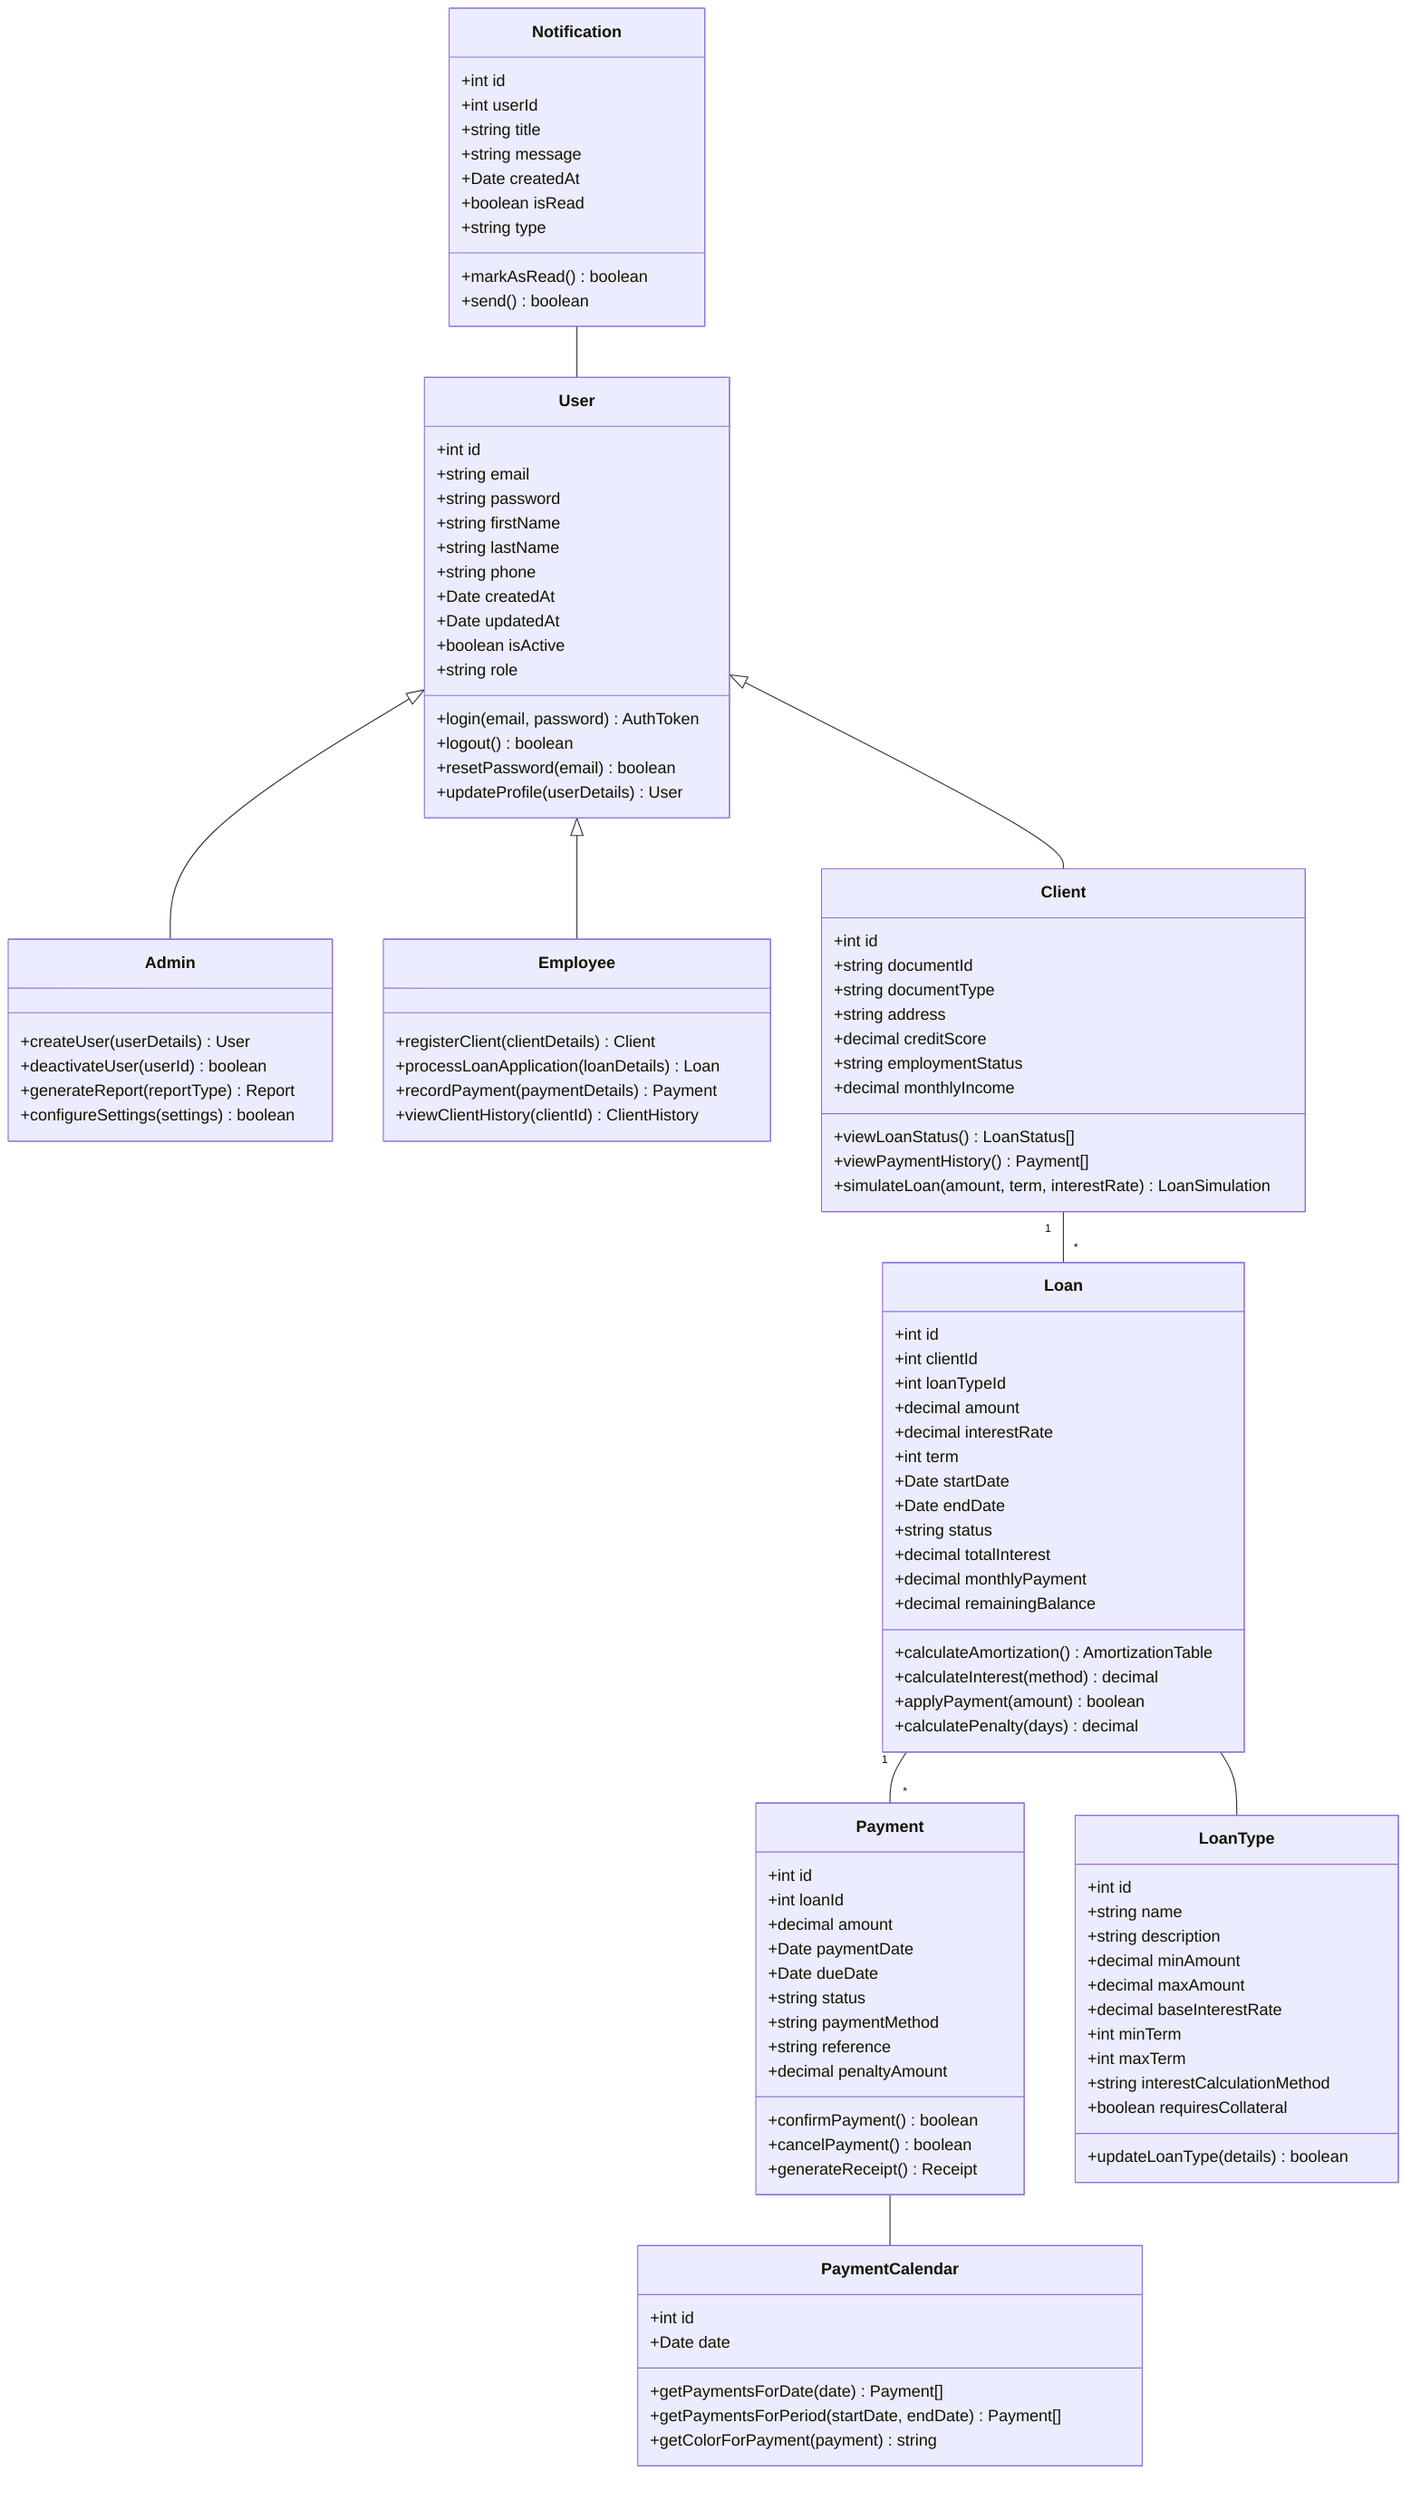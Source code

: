 classDiagram
    User <|-- Admin
    User <|-- Employee
    User <|-- Client
    Client "1" -- "*" Loan
    Loan "1" -- "*" Payment
    Loan -- LoanType
    Notification -- User
    Payment -- PaymentCalendar
    
    class User {
        +int id
        +string email
        +string password
        +string firstName
        +string lastName
        +string phone
        +Date createdAt
        +Date updatedAt
        +boolean isActive
        +string role
        +login(email, password) AuthToken
        +logout() boolean
        +resetPassword(email) boolean
        +updateProfile(userDetails) User
    }
    
    class Admin {
        +createUser(userDetails) User
        +deactivateUser(userId) boolean
        +generateReport(reportType) Report
        +configureSettings(settings) boolean
    }
    
    class Employee {
        +registerClient(clientDetails) Client
        +processLoanApplication(loanDetails) Loan
        +recordPayment(paymentDetails) Payment
        +viewClientHistory(clientId) ClientHistory
    }
    
    class Client {
        +int id
        +string documentId
        +string documentType
        +string address
        +decimal creditScore
        +string employmentStatus
        +decimal monthlyIncome
        +viewLoanStatus() LoanStatus[]
        +viewPaymentHistory() Payment[]
        +simulateLoan(amount, term, interestRate) LoanSimulation
    }
    
    class Loan {
        +int id
        +int clientId
        +int loanTypeId
        +decimal amount
        +decimal interestRate
        +int term
        +Date startDate
        +Date endDate
        +string status
        +decimal totalInterest
        +decimal monthlyPayment
        +decimal remainingBalance
        +calculateAmortization() AmortizationTable
        +calculateInterest(method) decimal
        +applyPayment(amount) boolean
        +calculatePenalty(days) decimal
    }
    
    class Payment {
        +int id
        +int loanId
        +decimal amount
        +Date paymentDate
        +Date dueDate
        +string status
        +string paymentMethod
        +string reference
        +decimal penaltyAmount
        +confirmPayment() boolean
        +cancelPayment() boolean
        +generateReceipt() Receipt
    }
    
    class LoanType {
        +int id
        +string name
        +string description
        +decimal minAmount
        +decimal maxAmount
        +decimal baseInterestRate
        +int minTerm
        +int maxTerm
        +string interestCalculationMethod
        +boolean requiresCollateral
        +updateLoanType(details) boolean
    }
    
    class PaymentCalendar {
        +int id
        +Date date
        +getPaymentsForDate(date) Payment[]
        +getPaymentsForPeriod(startDate, endDate) Payment[]
        +getColorForPayment(payment) string
    }
    
    class Notification {
        +int id
        +int userId
        +string title
        +string message
        +Date createdAt
        +boolean isRead
        +string type
        +markAsRead() boolean
        +send() boolean
    }